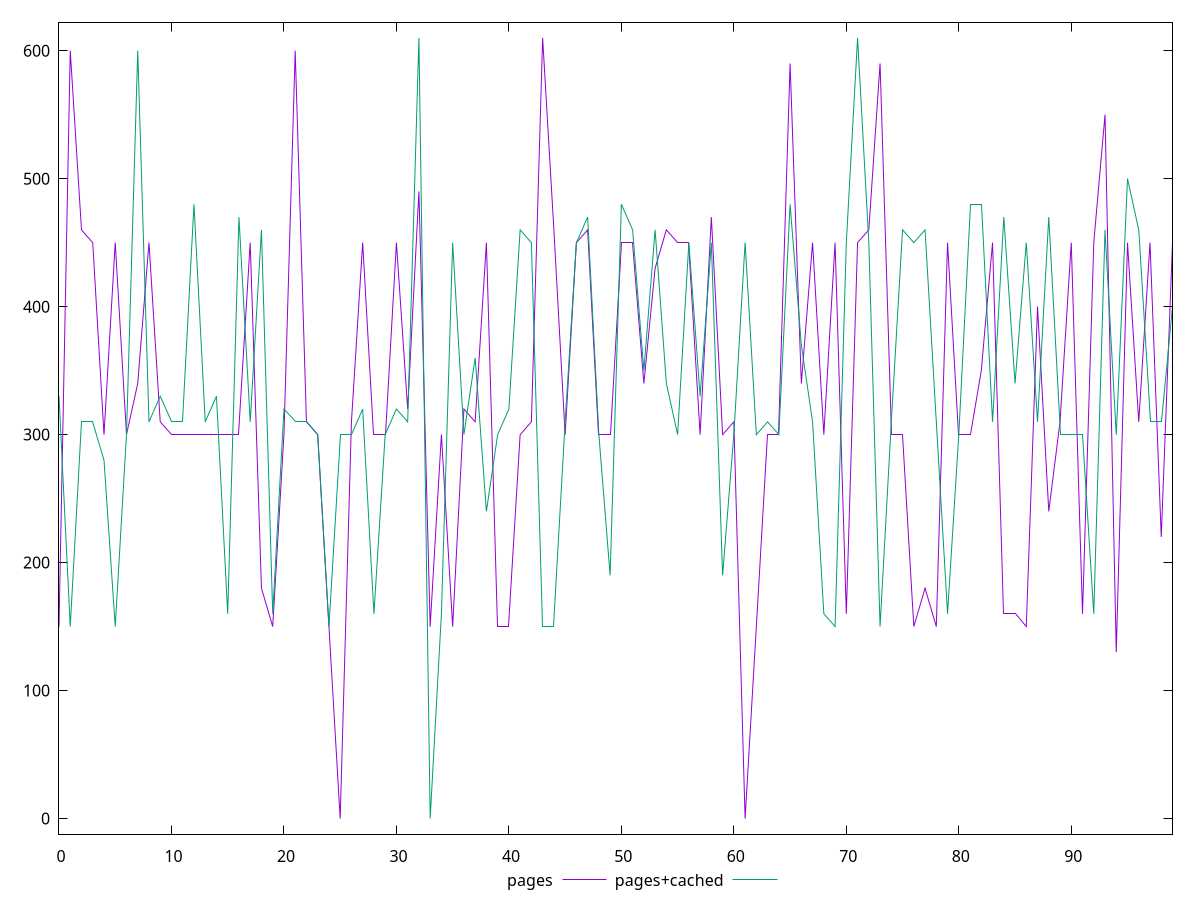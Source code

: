 reset

$pages <<EOF
0 150
1 600
2 460
3 450
4 300
5 450
6 300
7 340
8 450
9 310
10 300
11 300
12 300
13 300
14 300
15 300
16 300
17 450
18 180
19 150
20 300
21 600
22 310
23 300
24 150
25 0
26 310
27 450
28 300
29 300
30 450
31 320
32 490
33 150
34 300
35 150
36 320
37 310
38 450
39 150
40 150
41 300
42 310
43 610
44 460
45 300
46 450
47 460
48 300
49 300
50 450
51 450
52 340
53 430
54 460
55 450
56 450
57 300
58 470
59 300
60 310
61 0
62 150
63 300
64 300
65 590
66 340
67 450
68 300
69 450
70 160
71 450
72 460
73 590
74 300
75 300
76 150
77 180
78 150
79 450
80 300
81 300
82 350
83 450
84 160
85 160
86 150
87 400
88 240
89 310
90 450
91 160
92 450
93 550
94 130
95 450
96 310
97 450
98 220
99 450
EOF

$pagesCached <<EOF
0 330
1 150
2 310
3 310
4 280
5 150
6 300
7 600
8 310
9 330
10 310
11 310
12 480
13 310
14 330
15 160
16 470
17 310
18 460
19 160
20 320
21 310
22 310
23 300
24 150
25 300
26 300
27 320
28 160
29 300
30 320
31 310
32 610
33 0
34 160
35 450
36 300
37 360
38 240
39 300
40 320
41 460
42 450
43 150
44 150
45 310
46 450
47 470
48 300
49 190
50 480
51 460
52 350
53 460
54 340
55 300
56 450
57 330
58 450
59 190
60 300
61 450
62 300
63 310
64 300
65 480
66 370
67 310
68 160
69 150
70 450
71 610
72 450
73 150
74 310
75 460
76 450
77 460
78 310
79 160
80 300
81 480
82 480
83 310
84 470
85 340
86 450
87 310
88 470
89 300
90 300
91 300
92 160
93 460
94 300
95 500
96 460
97 310
98 310
99 400
EOF

set key outside below
set xrange [0:99]
set yrange [-12.200000000000001:622.2]
set trange [-12.200000000000001:622.2]
set terminal svg size 640, 520 enhanced background rgb 'white'
set output "report_00013_2021-02-09T12-04-24.940Z/uses-webp-images/comparison/line/0_vs_1.svg"

plot $pages title "pages" with line, \
     $pagesCached title "pages+cached" with line

reset
